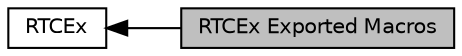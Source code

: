 digraph "RTCEx Exported Macros"
{
  edge [fontname="Helvetica",fontsize="10",labelfontname="Helvetica",labelfontsize="10"];
  node [fontname="Helvetica",fontsize="10",shape=box];
  rankdir=LR;
  Node2 [label="RTCEx",height=0.2,width=0.4,color="black", fillcolor="white", style="filled",URL="$group___r_t_c_ex.html",tooltip=" "];
  Node1 [label="RTCEx Exported Macros",height=0.2,width=0.4,color="black", fillcolor="grey75", style="filled", fontcolor="black",tooltip=" "];
  Node2->Node1 [shape=plaintext, dir="back", style="solid"];
}
